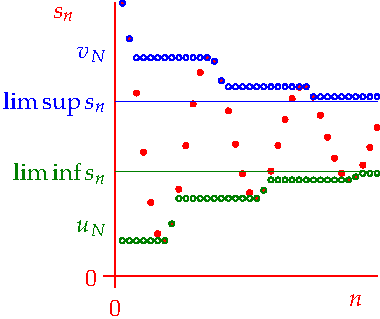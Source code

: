 settings.tex="pdflatex";

texpreamble("\usepackage{amsmath}
\usepackage{amsthm,amssymb}
\usepackage{mathpazo}
\usepackage[svgnames]{xcolor}
");
import graph;

size(190,160,IgnoreAspect);

dotfactor=6;

real f(real n){return 4+sin(n/2)+4*exp(-n/20)*cos(n/2);}

int Max=37;

dot((1,f(1)),red);
	
for(int j=1; j<=Max; ++j){
	real[] a=sequence(j,Max+20);
	real M=max(map(f,a));
	real m=min(map(f,a));
	dot((j,f(j)),red);
	dot((j,M),blue,NoFill);
	dot((j,m),deepgreen,NoFill);
	}
	
labely("$\limsup s_n$",5,blue);
labely("$\liminf s_n$",3,deepgreen);
labely("$v_{N}$",6.5,blue);
labely("$u_{N}$",1.5,deepgreen);
draw((0,5)--(Max,5),blue+linewidth(0.3));
draw((0,3)--(Max,3),deepgreen+linewidth(0.3));

xaxis(0,Max,red,RightTicks(new real[]{0}));
yaxis("$s_n$",0,red,LeftTicks(new real[]{0}));
labelx("$n$",Max-3,red);
